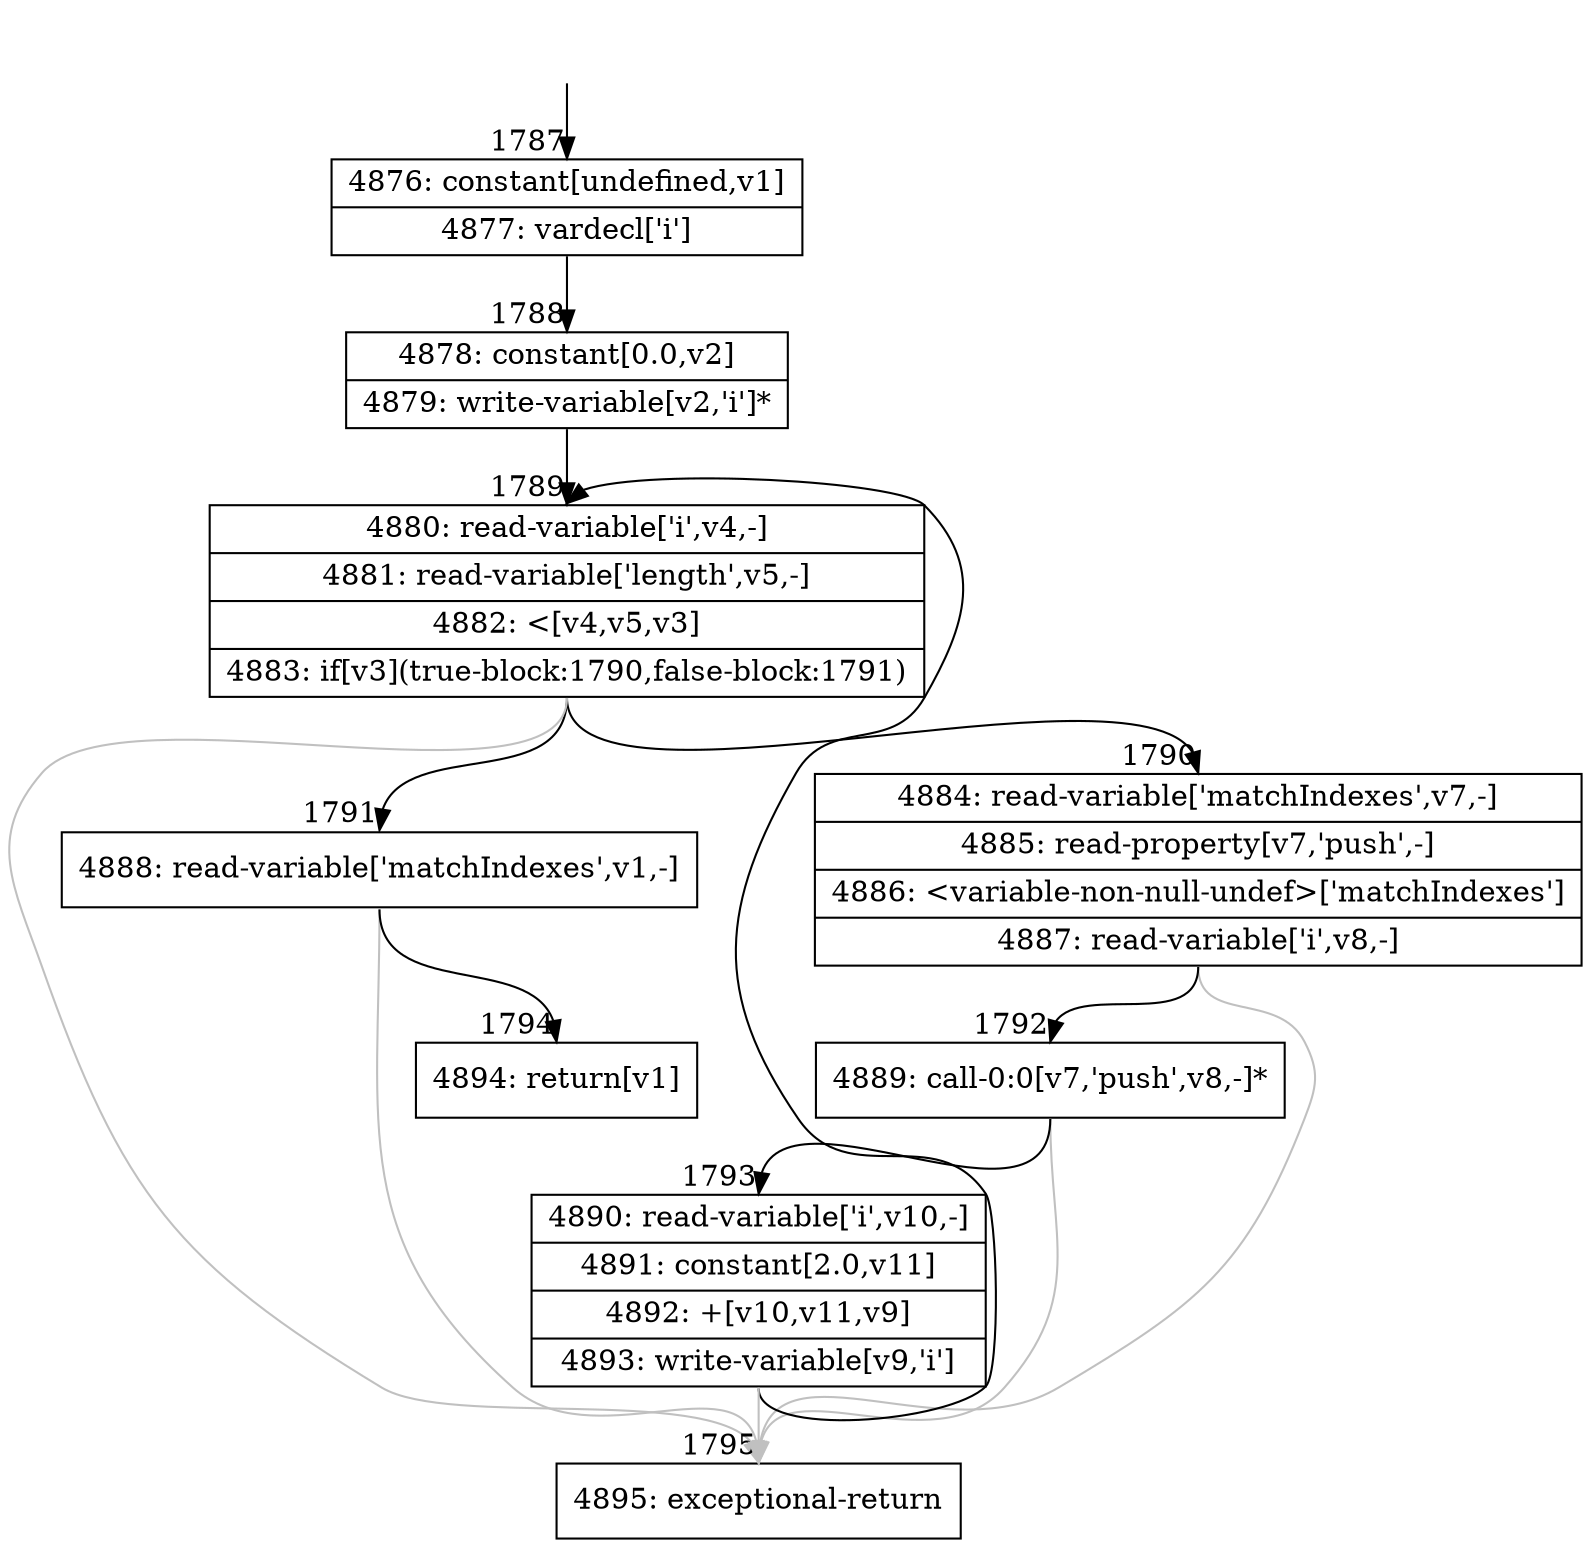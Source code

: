 digraph {
rankdir="TD"
BB_entry133[shape=none,label=""];
BB_entry133 -> BB1787 [tailport=s, headport=n, headlabel="    1787"]
BB1787 [shape=record label="{4876: constant[undefined,v1]|4877: vardecl['i']}" ] 
BB1787 -> BB1788 [tailport=s, headport=n, headlabel="      1788"]
BB1788 [shape=record label="{4878: constant[0.0,v2]|4879: write-variable[v2,'i']*}" ] 
BB1788 -> BB1789 [tailport=s, headport=n, headlabel="      1789"]
BB1789 [shape=record label="{4880: read-variable['i',v4,-]|4881: read-variable['length',v5,-]|4882: \<[v4,v5,v3]|4883: if[v3](true-block:1790,false-block:1791)}" ] 
BB1789 -> BB1790 [tailport=s, headport=n, headlabel="      1790"]
BB1789 -> BB1791 [tailport=s, headport=n, headlabel="      1791"]
BB1789 -> BB1795 [tailport=s, headport=n, color=gray, headlabel="      1795"]
BB1790 [shape=record label="{4884: read-variable['matchIndexes',v7,-]|4885: read-property[v7,'push',-]|4886: \<variable-non-null-undef\>['matchIndexes']|4887: read-variable['i',v8,-]}" ] 
BB1790 -> BB1792 [tailport=s, headport=n, headlabel="      1792"]
BB1790 -> BB1795 [tailport=s, headport=n, color=gray]
BB1791 [shape=record label="{4888: read-variable['matchIndexes',v1,-]}" ] 
BB1791 -> BB1794 [tailport=s, headport=n, headlabel="      1794"]
BB1791 -> BB1795 [tailport=s, headport=n, color=gray]
BB1792 [shape=record label="{4889: call-0:0[v7,'push',v8,-]*}" ] 
BB1792 -> BB1793 [tailport=s, headport=n, headlabel="      1793"]
BB1792 -> BB1795 [tailport=s, headport=n, color=gray]
BB1793 [shape=record label="{4890: read-variable['i',v10,-]|4891: constant[2.0,v11]|4892: +[v10,v11,v9]|4893: write-variable[v9,'i']}" ] 
BB1793 -> BB1789 [tailport=s, headport=n]
BB1793 -> BB1795 [tailport=s, headport=n, color=gray]
BB1794 [shape=record label="{4894: return[v1]}" ] 
BB1795 [shape=record label="{4895: exceptional-return}" ] 
}
